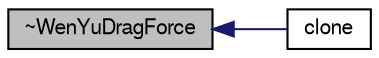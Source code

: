 digraph "~WenYuDragForce"
{
  bgcolor="transparent";
  edge [fontname="FreeSans",fontsize="10",labelfontname="FreeSans",labelfontsize="10"];
  node [fontname="FreeSans",fontsize="10",shape=record];
  rankdir="LR";
  Node12 [label="~WenYuDragForce",height=0.2,width=0.4,color="black", fillcolor="grey75", style="filled", fontcolor="black"];
  Node12 -> Node13 [dir="back",color="midnightblue",fontsize="10",style="solid",fontname="FreeSans"];
  Node13 [label="clone",height=0.2,width=0.4,color="black",URL="$a24122.html#ac7eaa8b220cc46ce90a03b7fc312138e",tooltip="Construct and return a clone. "];
}
